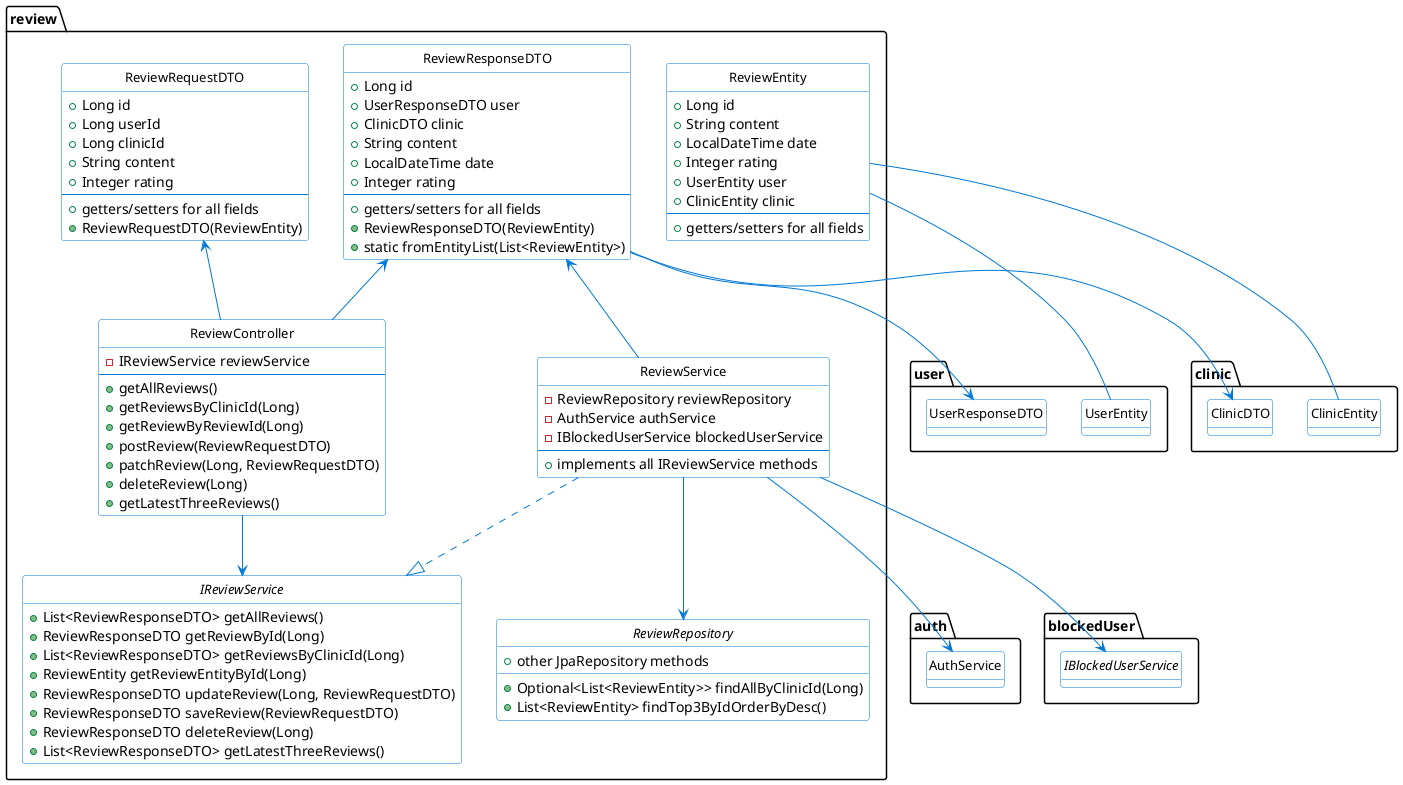 @startuml

' Configuración general
skinparam class {
    BackgroundColor White
    ArrowColor #0078D7
    BorderColor #0078D7
    FontSize 13
}
hide circle
hide empty fields

package "review" {
    class ReviewEntity {
        + Long id
        + String content
        + LocalDateTime date
        + Integer rating
        + UserEntity user
        + ClinicEntity clinic
        --
        + getters/setters for all fields
    }

    class ReviewRequestDTO {
        + Long id
        + Long userId
        + Long clinicId
        + String content
        + Integer rating
        --
        + getters/setters for all fields
        + ReviewRequestDTO(ReviewEntity)
    }

    class ReviewResponseDTO {
        + Long id
        + UserResponseDTO user
        + ClinicDTO clinic
        + String content
        + LocalDateTime date
        + Integer rating
        --
        + getters/setters for all fields
        + ReviewResponseDTO(ReviewEntity)
        + static fromEntityList(List<ReviewEntity>)
    }

    interface IReviewService {
        + List<ReviewResponseDTO> getAllReviews()
        + ReviewResponseDTO getReviewById(Long)
        + List<ReviewResponseDTO> getReviewsByClinicId(Long)
        + ReviewEntity getReviewEntityById(Long)
        + ReviewResponseDTO updateReview(Long, ReviewRequestDTO)
        + ReviewResponseDTO saveReview(ReviewRequestDTO)
        + ReviewResponseDTO deleteReview(Long)
        + List<ReviewResponseDTO> getLatestThreeReviews()
    }

    class ReviewService {
        - ReviewRepository reviewRepository
        - AuthService authService
        - IBlockedUserService blockedUserService
        --
        + implements all IReviewService methods
    }

    class ReviewController {
        - IReviewService reviewService
        --
        + getAllReviews()
        + getReviewsByClinicId(Long)
        + getReviewByReviewId(Long)
        + postReview(ReviewRequestDTO)
        + patchReview(Long, ReviewRequestDTO)
        + deleteReview(Long)
        + getLatestThreeReviews()
    }

    interface ReviewRepository {
        + Optional<List<ReviewEntity>> findAllByClinicId(Long)
        + List<ReviewEntity> findTop3ByIdOrderByDesc()
        + other JpaRepository methods
    }
}

' External dependencies (simplified)
package "user" {
    class UserEntity {}
    class UserResponseDTO {}
}

package "clinic" {
    class ClinicEntity {}
    class ClinicDTO {}
}

package "auth" {
    class AuthService {}
}

package "blockedUser" {
    interface IBlockedUserService {}
}

' Relationships
ReviewEntity -- UserEntity
ReviewEntity -- ClinicEntity

ReviewService ..|> IReviewService
ReviewService --> ReviewRepository
ReviewService --> AuthService
ReviewService --> IBlockedUserService

ReviewController --> IReviewService

ReviewResponseDTO --> UserResponseDTO
ReviewResponseDTO --> ClinicDTO

ReviewRequestDTO <-- ReviewController
ReviewResponseDTO <-- ReviewController
ReviewResponseDTO <-- ReviewService

@enduml

